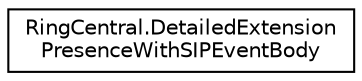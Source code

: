 digraph "Graphical Class Hierarchy"
{
 // LATEX_PDF_SIZE
  edge [fontname="Helvetica",fontsize="10",labelfontname="Helvetica",labelfontsize="10"];
  node [fontname="Helvetica",fontsize="10",shape=record];
  rankdir="LR";
  Node0 [label="RingCentral.DetailedExtension\lPresenceWithSIPEventBody",height=0.2,width=0.4,color="black", fillcolor="white", style="filled",URL="$classRingCentral_1_1DetailedExtensionPresenceWithSIPEventBody.html",tooltip="Notification payload body"];
}
